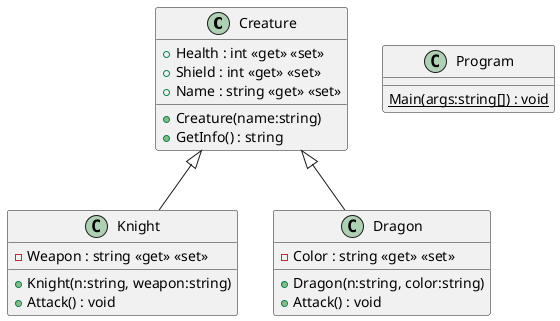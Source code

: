 @startuml
class Creature {
    + Health : int <<get>> <<set>>
    + Shield : int <<get>> <<set>>
    + Name : string <<get>> <<set>>
    + Creature(name:string)
    + GetInfo() : string
}
class Knight {
    - Weapon : string <<get>> <<set>>
    + Knight(n:string, weapon:string)
    + Attack() : void
}
class Dragon {
    - Color : string <<get>> <<set>>
    + Dragon(n:string, color:string)
    + Attack() : void
}
Creature <|-- Knight
Creature <|-- Dragon
class Program {
    {static} Main(args:string[]) : void
}
@enduml
